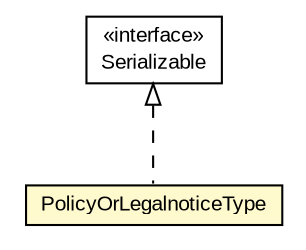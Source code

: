 #!/usr/local/bin/dot
#
# Class diagram 
# Generated by UMLGraph version R5_6-24-gf6e263 (http://www.umlgraph.org/)
#

digraph G {
	edge [fontname="arial",fontsize=10,labelfontname="arial",labelfontsize=10];
	node [fontname="arial",fontsize=10,shape=plaintext];
	nodesep=0.25;
	ranksep=0.5;
	// eu.europa.esig.jaxb.tsl.PolicyOrLegalnoticeType
	c512316 [label=<<table title="eu.europa.esig.jaxb.tsl.PolicyOrLegalnoticeType" border="0" cellborder="1" cellspacing="0" cellpadding="2" port="p" bgcolor="lemonChiffon" href="./PolicyOrLegalnoticeType.html">
		<tr><td><table border="0" cellspacing="0" cellpadding="1">
<tr><td align="center" balign="center"> PolicyOrLegalnoticeType </td></tr>
		</table></td></tr>
		</table>>, URL="./PolicyOrLegalnoticeType.html", fontname="arial", fontcolor="black", fontsize=10.0];
	//eu.europa.esig.jaxb.tsl.PolicyOrLegalnoticeType implements java.io.Serializable
	c512591:p -> c512316:p [dir=back,arrowtail=empty,style=dashed];
	// java.io.Serializable
	c512591 [label=<<table title="java.io.Serializable" border="0" cellborder="1" cellspacing="0" cellpadding="2" port="p" href="http://java.sun.com/j2se/1.4.2/docs/api/java/io/Serializable.html">
		<tr><td><table border="0" cellspacing="0" cellpadding="1">
<tr><td align="center" balign="center"> &#171;interface&#187; </td></tr>
<tr><td align="center" balign="center"> Serializable </td></tr>
		</table></td></tr>
		</table>>, URL="http://java.sun.com/j2se/1.4.2/docs/api/java/io/Serializable.html", fontname="arial", fontcolor="black", fontsize=10.0];
}

